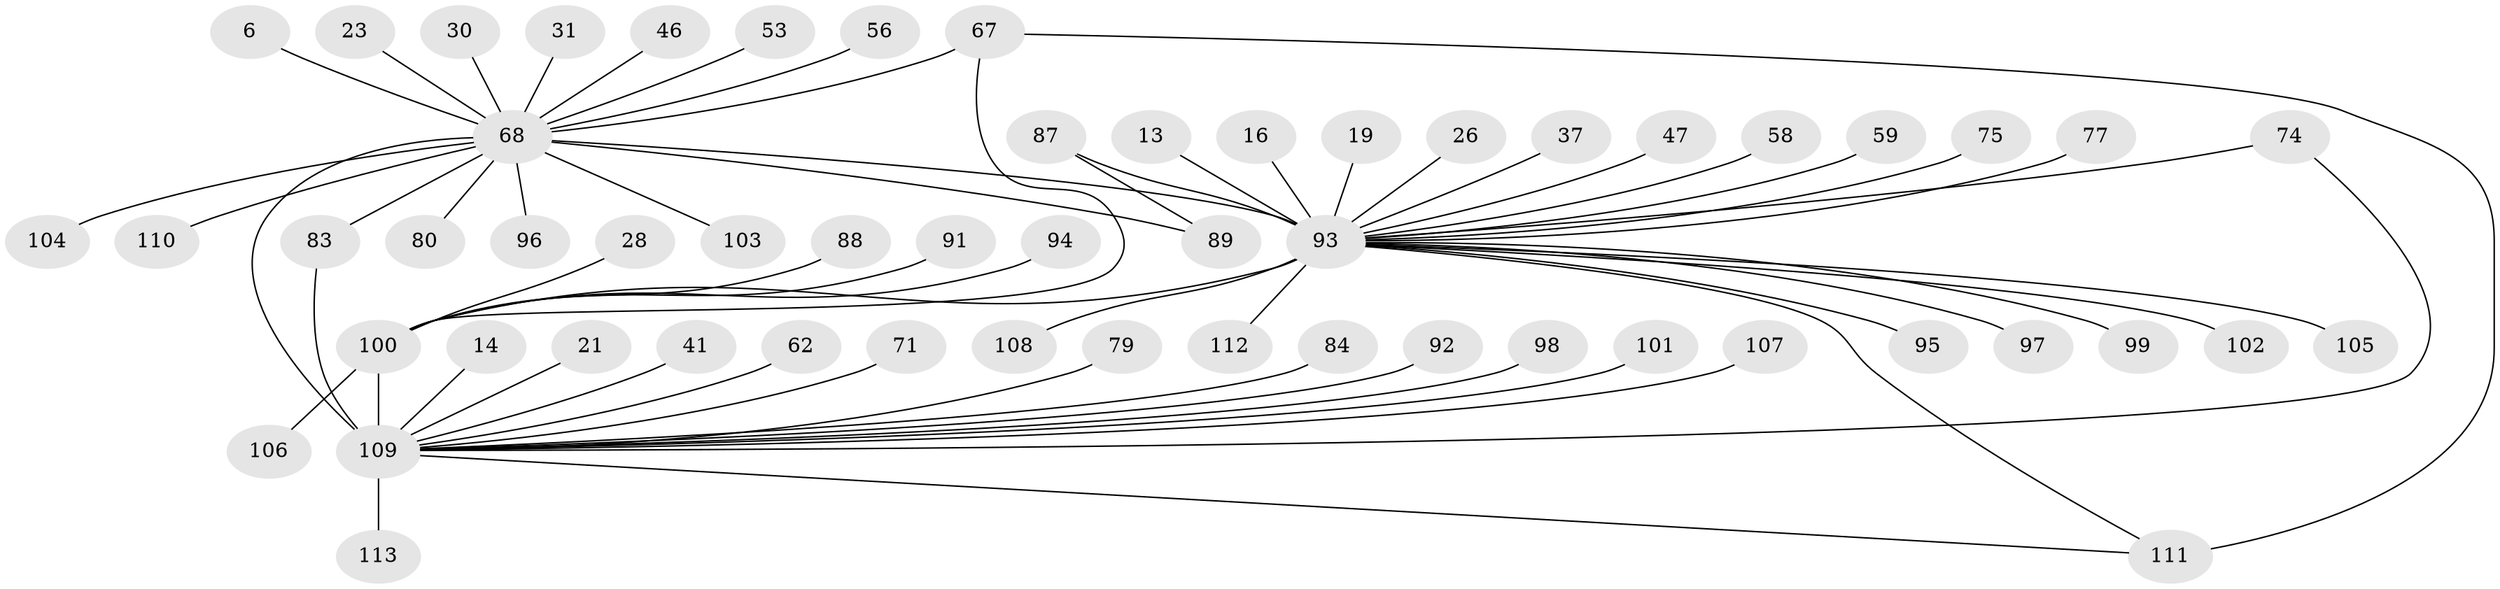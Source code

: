 // original degree distribution, {22: 0.008849557522123894, 14: 0.008849557522123894, 23: 0.017699115044247787, 6: 0.02654867256637168, 1: 0.4778761061946903, 4: 0.061946902654867256, 2: 0.20353982300884957, 5: 0.035398230088495575, 7: 0.04424778761061947, 3: 0.10619469026548672, 9: 0.008849557522123894}
// Generated by graph-tools (version 1.1) at 2025/47/03/09/25 04:47:58]
// undirected, 56 vertices, 62 edges
graph export_dot {
graph [start="1"]
  node [color=gray90,style=filled];
  6;
  13;
  14;
  16;
  19;
  21;
  23;
  26 [super="+24"];
  28;
  30;
  31;
  37;
  41;
  46;
  47;
  53;
  56;
  58 [super="+44"];
  59;
  62;
  67 [super="+34+51"];
  68 [super="+42+43+49"];
  71 [super="+35"];
  74;
  75;
  77;
  79;
  80;
  83 [super="+8"];
  84 [super="+73"];
  87 [super="+86"];
  88;
  89 [super="+82"];
  91;
  92 [super="+70"];
  93 [super="+69+4+52+90+36"];
  94;
  95;
  96 [super="+29"];
  97;
  98;
  99;
  100 [super="+57+78+81+9"];
  101;
  102;
  103;
  104 [super="+45"];
  105;
  106;
  107;
  108 [super="+85"];
  109 [super="+32+61+64+76"];
  110;
  111 [super="+65"];
  112 [super="+60"];
  113;
  6 -- 68;
  13 -- 93;
  14 -- 109;
  16 -- 93;
  19 -- 93;
  21 -- 109;
  23 -- 68 [weight=2];
  26 -- 93;
  28 -- 100;
  30 -- 68 [weight=2];
  31 -- 68;
  37 -- 93;
  41 -- 109;
  46 -- 68;
  47 -- 93;
  53 -- 68;
  56 -- 68;
  58 -- 93;
  59 -- 93;
  62 -- 109;
  67 -- 100;
  67 -- 68 [weight=2];
  67 -- 111 [weight=2];
  68 -- 109 [weight=12];
  68 -- 93 [weight=13];
  68 -- 80 [weight=2];
  68 -- 83 [weight=2];
  68 -- 89 [weight=2];
  68 -- 96;
  68 -- 103;
  68 -- 104;
  68 -- 110;
  71 -- 109;
  74 -- 93;
  74 -- 109;
  75 -- 93 [weight=2];
  77 -- 93;
  79 -- 109;
  83 -- 109 [weight=2];
  84 -- 109;
  87 -- 89;
  87 -- 93;
  88 -- 100;
  91 -- 100;
  92 -- 109;
  93 -- 97;
  93 -- 99;
  93 -- 105;
  93 -- 102;
  93 -- 100 [weight=4];
  93 -- 112;
  93 -- 108;
  93 -- 95;
  93 -- 111;
  94 -- 100;
  98 -- 109;
  100 -- 109 [weight=5];
  100 -- 106;
  101 -- 109;
  107 -- 109;
  109 -- 111;
  109 -- 113;
}
